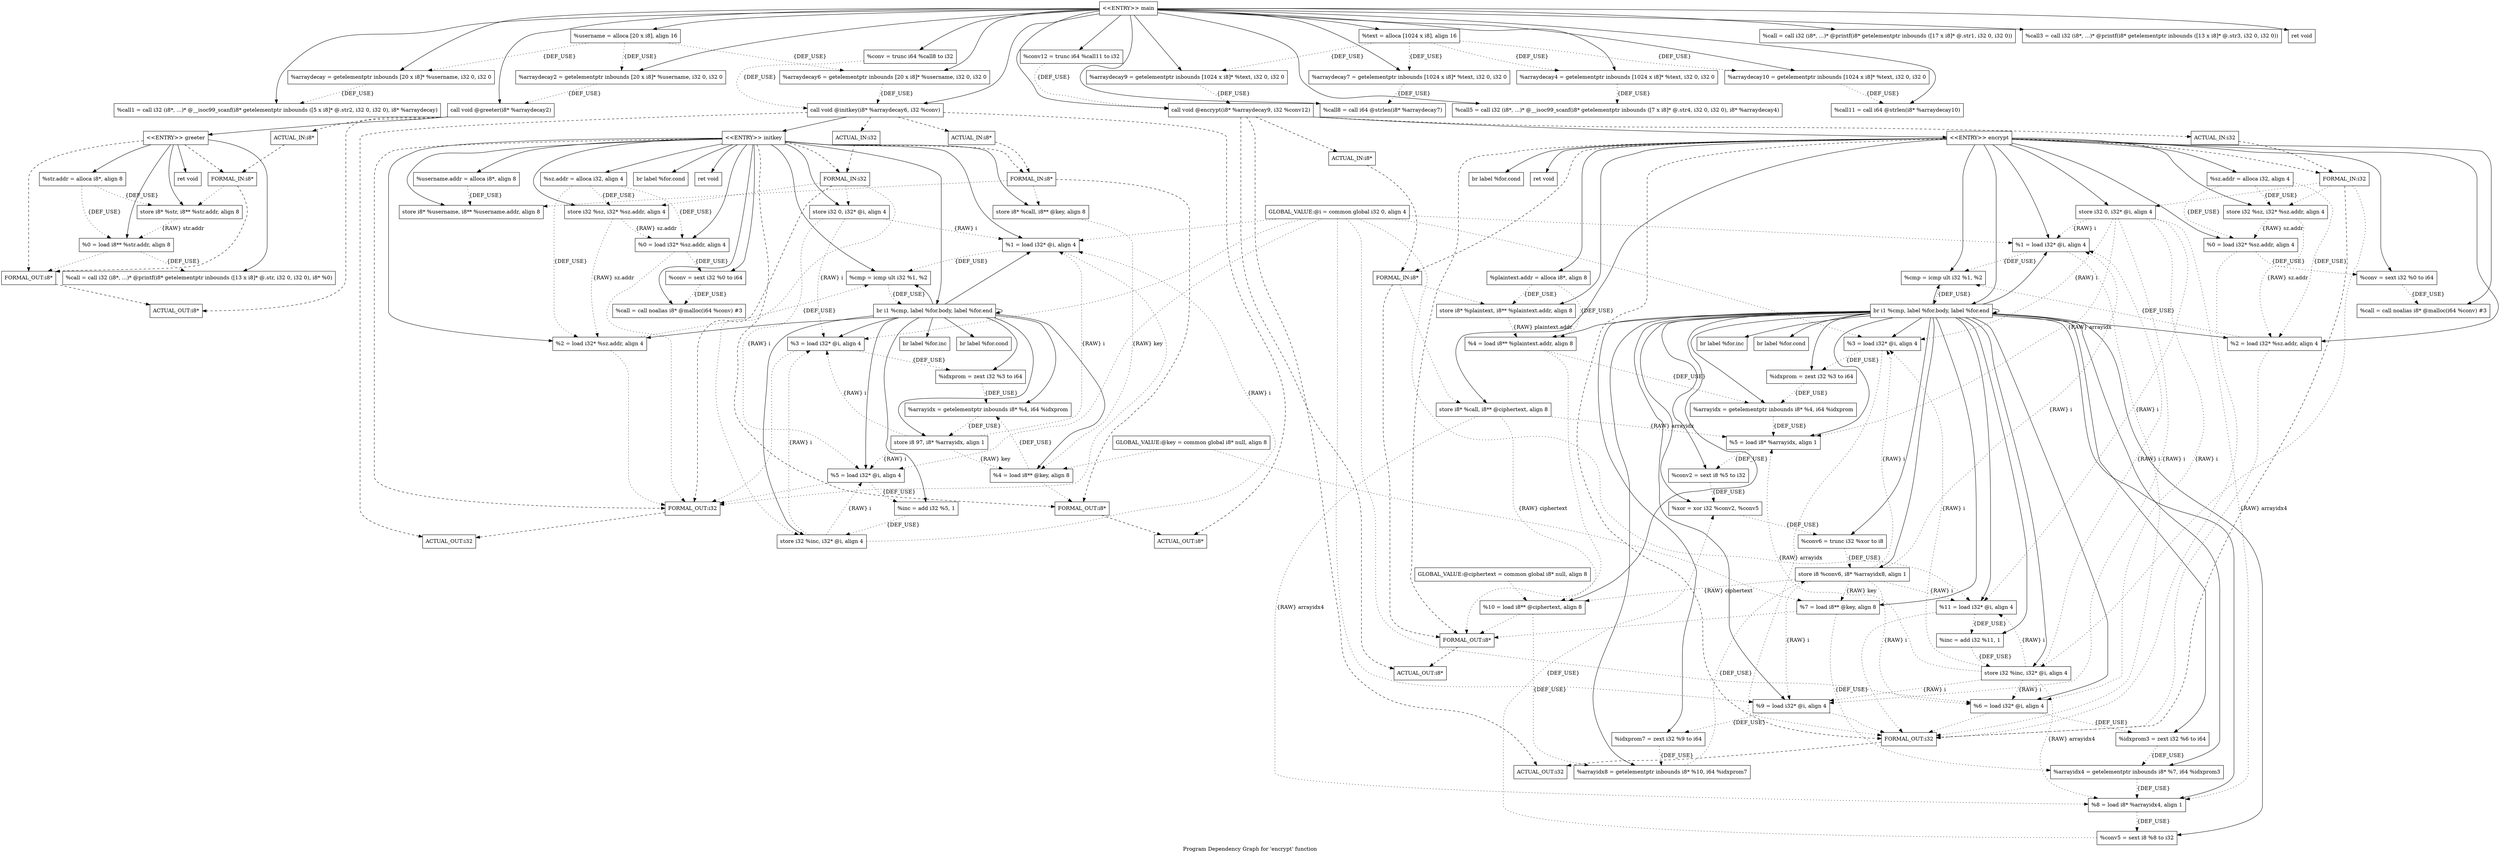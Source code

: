 digraph "Program Dependency Graph for 'encrypt' function" {
	label="Program Dependency Graph for 'encrypt' function";

	Node0x34c9e90 [shape=record,label="{  %str.addr = alloca i8*, align 8}"];
	Node0x34c9e90 -> Node0x34c9f00[style=dotted,label = "{DEF_USE}" ];
	Node0x34c9e90 -> Node0x34c9f70[style=dotted,label = "{DEF_USE}" ];
	Node0x34c9f00 [shape=record,label="{  store i8* %str, i8** %str.addr, align 8}"];
	Node0x34c9f00 -> Node0x34c9f70[style=dotted,label = "{RAW} str.addr"];
	Node0x34c9f70 [shape=record,label="{  %0 = load i8** %str.addr, align 8}"];
	Node0x34c9f70 -> Node0x34ca040[style=dotted,label = "{DEF_USE}" ];
	Node0x34c9f70 -> Node0x34ddb50[style=dotted];
	Node0x34ca040 [shape=record,label="{  %call = call i32 (i8*, ...)* @printf(i8* getelementptr inbounds ([13 x i8]* @.str, i32 0, i32 0), i8* %0)}"];
	Node0x34ca0b0 [shape=record,label="{\<\<ENTRY\>\> greeter}"];
	Node0x34ca0b0 -> Node0x34c9e90;
	Node0x34ca0b0 -> Node0x34c9f00;
	Node0x34ca0b0 -> Node0x34c9f70;
	Node0x34ca0b0 -> Node0x34ca040;
	Node0x34ca0b0 -> Node0x34c9fe0;
	Node0x34ca0b0 -> Node0x34ddae0[style=dashed];
	Node0x34ca0b0 -> Node0x34ddb50[style=dashed];
	Node0x34c9fe0 [shape=record,label="{  ret void}"];
	Node0x34cee40 [shape=record,label="{  %username.addr = alloca i8*, align 8}"];
	Node0x34cee40 -> Node0x34ceeb0[style=dotted,label = "{DEF_USE}" ];
	Node0x34ceeb0 [shape=record,label="{  store i8* %username, i8** %username.addr, align 8}"];
	Node0x34cef20 [shape=record,label="{GLOBAL_VALUE:@i = common global i32 0, align 4}"];
	Node0x34cef20 -> Node0x34cf020[style=dotted];
	Node0x34cef20 -> Node0x34cf090[style=dotted];
	Node0x34cef20 -> Node0x34cf210[style=dotted];
	Node0x34cef20 -> Node0x34d78d0[style=dotted];
	Node0x34cef20 -> Node0x34d7940[style=dotted];
	Node0x34cef20 -> Node0x34d7ae0[style=dotted];
	Node0x34cef20 -> Node0x34d7bf0[style=dotted];
	Node0x34cef20 -> Node0x34d7d40[style=dotted];
	Node0x34cf020 [shape=record,label="{  %1 = load i32* @i, align 4}"];
	Node0x34cf020 -> Node0x34cf6a0[style=dotted,label = "{DEF_USE}" ];
	Node0x34cf020 -> Node0x34df0a0[style=dotted];
	Node0x34cf090 [shape=record,label="{  %3 = load i32* @i, align 4}"];
	Node0x34cf090 -> Node0x34cf7e0[style=dotted,label = "{DEF_USE}" ];
	Node0x34cf090 -> Node0x34df0a0[style=dotted];
	Node0x34cf130 [shape=record,label="{GLOBAL_VALUE:@key = common global i8* null, align 8}"];
	Node0x34cf130 -> Node0x34cf1a0[style=dotted];
	Node0x34cf130 -> Node0x34d7b50[style=dotted];
	Node0x34cf1a0 [shape=record,label="{  %4 = load i8** @key, align 8}"];
	Node0x34cf1a0 -> Node0x34cf930[style=dotted,label = "{DEF_USE}" ];
	Node0x34cf1a0 -> Node0x34dee20[style=dotted];
	Node0x34cf210 [shape=record,label="{  %5 = load i32* @i, align 4}"];
	Node0x34cf210 -> Node0x34cfb20[style=dotted,label = "{DEF_USE}" ];
	Node0x34cf210 -> Node0x34df0a0[style=dotted];
	Node0x34cf100 [shape=record,label="{  %sz.addr = alloca i32, align 4}"];
	Node0x34cf100 -> Node0x34cf2c0[style=dotted,label = "{DEF_USE}" ];
	Node0x34cf100 -> Node0x34cf330[style=dotted,label = "{DEF_USE}" ];
	Node0x34cf100 -> Node0x34cefc0[style=dotted,label = "{DEF_USE}" ];
	Node0x34cf2c0 [shape=record,label="{  store i32 %sz, i32* %sz.addr, align 4}"];
	Node0x34cf2c0 -> Node0x34cf330[style=dotted,label = "{RAW} sz.addr"];
	Node0x34cf2c0 -> Node0x34cefc0[style=dotted,label = "{RAW} sz.addr"];
	Node0x34cf330 [shape=record,label="{  %0 = load i32* %sz.addr, align 4}"];
	Node0x34cf330 -> Node0x34ceff0[style=dotted,label = "{DEF_USE}" ];
	Node0x34cf330 -> Node0x34df0a0[style=dotted];
	Node0x34cefc0 [shape=record,label="{  %2 = load i32* %sz.addr, align 4}"];
	Node0x34cefc0 -> Node0x34cf6a0[style=dotted,label = "{DEF_USE}" ];
	Node0x34cefc0 -> Node0x34df0a0[style=dotted];
	Node0x34ceff0 [shape=record,label="{  %conv = sext i32 %0 to i64}"];
	Node0x34ceff0 -> Node0x34cf530[style=dotted,label = "{DEF_USE}" ];
	Node0x34cf530 [shape=record,label="{  %call = call noalias i8* @malloc(i64 %conv) #3}"];
	Node0x34cf5a0 [shape=record,label="{  store i8* %call, i8** @key, align 8}"];
	Node0x34cf5a0 -> Node0x34cf1a0[style=dotted,label = "{RAW} key"];
	Node0x34cf610 [shape=record,label="{  store i32 0, i32* @i, align 4}"];
	Node0x34cf610 -> Node0x34cf020[style=dotted,label = "{RAW} i"];
	Node0x34cf610 -> Node0x34cf090[style=dotted,label = "{RAW} i"];
	Node0x34cf610 -> Node0x34cf210[style=dotted,label = "{RAW} i"];
	Node0x34cf6a0 [shape=record,label="{  %cmp = icmp ult i32 %1, %2}"];
	Node0x34cf6a0 -> Node0x34cf730[style=dotted,label = "{DEF_USE}" ];
	Node0x34cf730 [shape=record,label="{  br i1 %cmp, label %for.body, label %for.end}"];
	Node0x34cf730 -> Node0x34cf020;
	Node0x34cf730 -> Node0x34cefc0;
	Node0x34cf730 -> Node0x34cf6a0;
	Node0x34cf730 -> Node0x34cf730;
	Node0x34cf730 -> Node0x34cf090;
	Node0x34cf730 -> Node0x34cf7e0;
	Node0x34cf730 -> Node0x34cf1a0;
	Node0x34cf730 -> Node0x34cf930;
	Node0x34cf730 -> Node0x34cf9a0;
	Node0x34cf730 -> Node0x34cf860;
	Node0x34cf730 -> Node0x34cf210;
	Node0x34cf730 -> Node0x34cfb20;
	Node0x34cf730 -> Node0x34cfb90;
	Node0x34cf730 -> Node0x34cfc00;
	Node0x34cf7e0 [shape=record,label="{  %idxprom = zext i32 %3 to i64}"];
	Node0x34cf7e0 -> Node0x34cf930[style=dotted,label = "{DEF_USE}" ];
	Node0x34cf930 [shape=record,label="{  %arrayidx = getelementptr inbounds i8* %4, i64 %idxprom}"];
	Node0x34cf930 -> Node0x34cf9a0[style=dotted,label = "{DEF_USE}" ];
	Node0x34cf9a0 [shape=record,label="{  store i8 97, i8* %arrayidx, align 1}"];
	Node0x34cf9a0 -> Node0x34cf020[style=dotted,label = "{RAW} i"];
	Node0x34cf9a0 -> Node0x34cf090[style=dotted,label = "{RAW} i"];
	Node0x34cf9a0 -> Node0x34cf1a0[style=dotted,label = "{RAW} key"];
	Node0x34cf9a0 -> Node0x34cf210[style=dotted,label = "{RAW} i"];
	Node0x34cf860 [shape=record,label="{  br label %for.inc}"];
	Node0x34cfb20 [shape=record,label="{  %inc = add i32 %5, 1}"];
	Node0x34cfb20 -> Node0x34cfb90[style=dotted,label = "{DEF_USE}" ];
	Node0x34cfb90 [shape=record,label="{  store i32 %inc, i32* @i, align 4}"];
	Node0x34cfb90 -> Node0x34cf020[style=dotted,label = "{RAW} i"];
	Node0x34cfb90 -> Node0x34cf090[style=dotted,label = "{RAW} i"];
	Node0x34cfb90 -> Node0x34cf210[style=dotted,label = "{RAW} i"];
	Node0x34cfc00 [shape=record,label="{  br label %for.cond}"];
	Node0x34cfcd0 [shape=record,label="{\<\<ENTRY\>\> initkey}"];
	Node0x34cfcd0 -> Node0x34cee40;
	Node0x34cfcd0 -> Node0x34cf100;
	Node0x34cfcd0 -> Node0x34ceeb0;
	Node0x34cfcd0 -> Node0x34cf2c0;
	Node0x34cfcd0 -> Node0x34cf330;
	Node0x34cfcd0 -> Node0x34ceff0;
	Node0x34cfcd0 -> Node0x34cf530;
	Node0x34cfcd0 -> Node0x34cf5a0;
	Node0x34cfcd0 -> Node0x34cf610;
	Node0x34cfcd0 -> Node0x34cfdd0;
	Node0x34cfcd0 -> Node0x34cf020;
	Node0x34cfcd0 -> Node0x34cefc0;
	Node0x34cfcd0 -> Node0x34cf6a0;
	Node0x34cfcd0 -> Node0x34cf730;
	Node0x34cfcd0 -> Node0x34cfe90;
	Node0x34cfcd0 -> Node0x34dedb0[style=dashed];
	Node0x34cfcd0 -> Node0x34dee20[style=dashed];
	Node0x34cfcd0 -> Node0x34cff80[style=dashed];
	Node0x34cfcd0 -> Node0x34df0a0[style=dashed];
	Node0x34cfdd0 [shape=record,label="{  br label %for.cond}"];
	Node0x34cfe90 [shape=record,label="{  ret void}"];
	Node0x34d77f0 [shape=record,label="{  %plaintext.addr = alloca i8*, align 8}"];
	Node0x34d77f0 -> Node0x34d7860[style=dotted,label = "{DEF_USE}" ];
	Node0x34d77f0 -> Node0x34d7a40[style=dotted,label = "{DEF_USE}" ];
	Node0x34d7860 [shape=record,label="{  store i8* %plaintext, i8** %plaintext.addr, align 8}"];
	Node0x34d7860 -> Node0x34d7a40[style=dotted,label = "{RAW} plaintext.addr"];
	Node0x34d78d0 [shape=record,label="{  %1 = load i32* @i, align 4}"];
	Node0x34d78d0 -> Node0x34d8290[style=dotted,label = "{DEF_USE}" ];
	Node0x34d78d0 -> Node0x34e0a10[style=dotted];
	Node0x34d7940 [shape=record,label="{  %3 = load i32* @i, align 4}"];
	Node0x34d7940 -> Node0x34d8490[style=dotted,label = "{DEF_USE}" ];
	Node0x34d7940 -> Node0x34e0a10[style=dotted];
	Node0x34d7a40 [shape=record,label="{  %4 = load i8** %plaintext.addr, align 8}"];
	Node0x34d7a40 -> Node0x34d8590[style=dotted,label = "{DEF_USE}" ];
	Node0x34d7a40 -> Node0x34e0720[style=dotted];
	Node0x34d7ae0 [shape=record,label="{  %6 = load i32* @i, align 4}"];
	Node0x34d7ae0 -> Node0x34d8710[style=dotted,label = "{DEF_USE}" ];
	Node0x34d7ae0 -> Node0x34e0a10[style=dotted];
	Node0x34d7b50 [shape=record,label="{  %7 = load i8** @key, align 8}"];
	Node0x34d7b50 -> Node0x34d8780[style=dotted,label = "{DEF_USE}" ];
	Node0x34d7b50 -> Node0x34e0720[style=dotted];
	Node0x34d7bf0 [shape=record,label="{  %9 = load i32* @i, align 4}"];
	Node0x34d7bf0 -> Node0x34d82c0[style=dotted,label = "{DEF_USE}" ];
	Node0x34d7bf0 -> Node0x34e0a10[style=dotted];
	Node0x34d7c60 [shape=record,label="{GLOBAL_VALUE:@ciphertext = common global i8* null, align 8}"];
	Node0x34d7c60 -> Node0x34d7cd0[style=dotted];
	Node0x34d7cd0 [shape=record,label="{  %10 = load i8** @ciphertext, align 8}"];
	Node0x34d7cd0 -> Node0x34d86b0[style=dotted,label = "{DEF_USE}" ];
	Node0x34d7cd0 -> Node0x34e0720[style=dotted];
	Node0x34d7d40 [shape=record,label="{  %11 = load i32* @i, align 4}"];
	Node0x34d7d40 -> Node0x34d00e0[style=dotted,label = "{DEF_USE}" ];
	Node0x34d7d40 -> Node0x34e0a10[style=dotted];
	Node0x34d7db0 [shape=record,label="{  %sz.addr = alloca i32, align 4}"];
	Node0x34d7db0 -> Node0x34d7e20[style=dotted,label = "{DEF_USE}" ];
	Node0x34d7db0 -> Node0x34d7e90[style=dotted,label = "{DEF_USE}" ];
	Node0x34d7db0 -> Node0x34d7f30[style=dotted,label = "{DEF_USE}" ];
	Node0x34d7e20 [shape=record,label="{  store i32 %sz, i32* %sz.addr, align 4}"];
	Node0x34d7e20 -> Node0x34d7e90[style=dotted,label = "{RAW} sz.addr"];
	Node0x34d7e20 -> Node0x34d7f30[style=dotted,label = "{RAW} sz.addr"];
	Node0x34d7e90 [shape=record,label="{  %0 = load i32* %sz.addr, align 4}"];
	Node0x34d7e90 -> Node0x34d7fa0[style=dotted,label = "{DEF_USE}" ];
	Node0x34d7e90 -> Node0x34e0a10[style=dotted];
	Node0x34d7f30 [shape=record,label="{  %2 = load i32* %sz.addr, align 4}"];
	Node0x34d7f30 -> Node0x34d8290[style=dotted,label = "{DEF_USE}" ];
	Node0x34d7f30 -> Node0x34e0a10[style=dotted];
	Node0x34d7fa0 [shape=record,label="{  %conv = sext i32 %0 to i64}"];
	Node0x34d7fa0 -> Node0x34d8010[style=dotted,label = "{DEF_USE}" ];
	Node0x34d8010 [shape=record,label="{  %call = call noalias i8* @malloc(i64 %conv) #3}"];
	Node0x34d8080 [shape=record,label="{  store i8* %call, i8** @ciphertext, align 8}"];
	Node0x34d8080 -> Node0x34d80f0[style=dotted,label = "{RAW} arrayidx"];
	Node0x34d8080 -> Node0x34d8160[style=dotted,label = "{RAW} arrayidx4"];
	Node0x34d8080 -> Node0x34d7cd0[style=dotted,label = "{RAW} ciphertext"];
	Node0x34d80f0 [shape=record,label="{  %5 = load i8* %arrayidx, align 1}"];
	Node0x34d80f0 -> Node0x34d84c0[style=dotted,label = "{DEF_USE}" ];
	Node0x34d8160 [shape=record,label="{  %8 = load i8* %arrayidx4, align 1}"];
	Node0x34d8160 -> Node0x34d87f0[style=dotted,label = "{DEF_USE}" ];
	Node0x34d81d0 [shape=record,label="{  store i32 0, i32* @i, align 4}"];
	Node0x34d81d0 -> Node0x34d78d0[style=dotted,label = "{RAW} i"];
	Node0x34d81d0 -> Node0x34d7940[style=dotted,label = "{RAW} i"];
	Node0x34d81d0 -> Node0x34d80f0[style=dotted,label = "{RAW} arrayidx"];
	Node0x34d81d0 -> Node0x34d7ae0[style=dotted,label = "{RAW} i"];
	Node0x34d81d0 -> Node0x34d8160[style=dotted,label = "{RAW} arrayidx4"];
	Node0x34d81d0 -> Node0x34d7bf0[style=dotted,label = "{RAW} i"];
	Node0x34d81d0 -> Node0x34d7d40[style=dotted,label = "{RAW} i"];
	Node0x34d8290 [shape=record,label="{  %cmp = icmp ult i32 %1, %2}"];
	Node0x34d8290 -> Node0x34d83e0[style=dotted,label = "{DEF_USE}" ];
	Node0x34d83e0 [shape=record,label="{  br i1 %cmp, label %for.body, label %for.end}"];
	Node0x34d83e0 -> Node0x34d78d0;
	Node0x34d83e0 -> Node0x34d7f30;
	Node0x34d83e0 -> Node0x34d8290;
	Node0x34d83e0 -> Node0x34d83e0;
	Node0x34d83e0 -> Node0x34d7940;
	Node0x34d83e0 -> Node0x34d8490;
	Node0x34d83e0 -> Node0x34d7a40;
	Node0x34d83e0 -> Node0x34d8590;
	Node0x34d83e0 -> Node0x34d80f0;
	Node0x34d83e0 -> Node0x34d84c0;
	Node0x34d83e0 -> Node0x34d7ae0;
	Node0x34d83e0 -> Node0x34d8710;
	Node0x34d83e0 -> Node0x34d7b50;
	Node0x34d83e0 -> Node0x34d8780;
	Node0x34d83e0 -> Node0x34d8160;
	Node0x34d83e0 -> Node0x34d87f0;
	Node0x34d83e0 -> Node0x34d8860;
	Node0x34d83e0 -> Node0x34d8600;
	Node0x34d83e0 -> Node0x34d7bf0;
	Node0x34d83e0 -> Node0x34d82c0;
	Node0x34d83e0 -> Node0x34d7cd0;
	Node0x34d83e0 -> Node0x34d86b0;
	Node0x34d83e0 -> Node0x34d86e0;
	Node0x34d83e0 -> Node0x34d0070;
	Node0x34d83e0 -> Node0x34d7d40;
	Node0x34d83e0 -> Node0x34d00e0;
	Node0x34d83e0 -> Node0x34d0150;
	Node0x34d83e0 -> Node0x34d01c0;
	Node0x34d8490 [shape=record,label="{  %idxprom = zext i32 %3 to i64}"];
	Node0x34d8490 -> Node0x34d8590[style=dotted,label = "{DEF_USE}" ];
	Node0x34d8590 [shape=record,label="{  %arrayidx = getelementptr inbounds i8* %4, i64 %idxprom}"];
	Node0x34d8590 -> Node0x34d80f0[style=dotted,label = "{DEF_USE}" ];
	Node0x34d84c0 [shape=record,label="{  %conv2 = sext i8 %5 to i32}"];
	Node0x34d84c0 -> Node0x34d8860[style=dotted,label = "{DEF_USE}" ];
	Node0x34d8710 [shape=record,label="{  %idxprom3 = zext i32 %6 to i64}"];
	Node0x34d8710 -> Node0x34d8780[style=dotted,label = "{DEF_USE}" ];
	Node0x34d8780 [shape=record,label="{  %arrayidx4 = getelementptr inbounds i8* %7, i64 %idxprom3}"];
	Node0x34d8780 -> Node0x34d8160[style=dotted,label = "{DEF_USE}" ];
	Node0x34d87f0 [shape=record,label="{  %conv5 = sext i8 %8 to i32}"];
	Node0x34d87f0 -> Node0x34d8860[style=dotted,label = "{DEF_USE}" ];
	Node0x34d8860 [shape=record,label="{  %xor = xor i32 %conv2, %conv5}"];
	Node0x34d8860 -> Node0x34d8600[style=dotted,label = "{DEF_USE}" ];
	Node0x34d8600 [shape=record,label="{  %conv6 = trunc i32 %xor to i8}"];
	Node0x34d8600 -> Node0x34d86e0[style=dotted,label = "{DEF_USE}" ];
	Node0x34d82c0 [shape=record,label="{  %idxprom7 = zext i32 %9 to i64}"];
	Node0x34d82c0 -> Node0x34d86b0[style=dotted,label = "{DEF_USE}" ];
	Node0x34d86b0 [shape=record,label="{  %arrayidx8 = getelementptr inbounds i8* %10, i64 %idxprom7}"];
	Node0x34d86b0 -> Node0x34d86e0[style=dotted,label = "{DEF_USE}" ];
	Node0x34d86e0 [shape=record,label="{  store i8 %conv6, i8* %arrayidx8, align 1}"];
	Node0x34d86e0 -> Node0x34d78d0[style=dotted,label = "{RAW} i"];
	Node0x34d86e0 -> Node0x34d7940[style=dotted,label = "{RAW} i"];
	Node0x34d86e0 -> Node0x34d7ae0[style=dotted,label = "{RAW} i"];
	Node0x34d86e0 -> Node0x34d7b50[style=dotted,label = "{RAW} key"];
	Node0x34d86e0 -> Node0x34d7bf0[style=dotted,label = "{RAW} i"];
	Node0x34d86e0 -> Node0x34d7cd0[style=dotted,label = "{RAW} ciphertext"];
	Node0x34d86e0 -> Node0x34d7d40[style=dotted,label = "{RAW} i"];
	Node0x34d0070 [shape=record,label="{  br label %for.inc}"];
	Node0x34d00e0 [shape=record,label="{  %inc = add i32 %11, 1}"];
	Node0x34d00e0 -> Node0x34d0150[style=dotted,label = "{DEF_USE}" ];
	Node0x34d0150 [shape=record,label="{  store i32 %inc, i32* @i, align 4}"];
	Node0x34d0150 -> Node0x34d78d0[style=dotted,label = "{RAW} i"];
	Node0x34d0150 -> Node0x34d7940[style=dotted,label = "{RAW} i"];
	Node0x34d0150 -> Node0x34d80f0[style=dotted,label = "{RAW} arrayidx"];
	Node0x34d0150 -> Node0x34d7ae0[style=dotted,label = "{RAW} i"];
	Node0x34d0150 -> Node0x34d8160[style=dotted,label = "{RAW} arrayidx4"];
	Node0x34d0150 -> Node0x34d7bf0[style=dotted,label = "{RAW} i"];
	Node0x34d0150 -> Node0x34d7d40[style=dotted,label = "{RAW} i"];
	Node0x34d01c0 [shape=record,label="{  br label %for.cond}"];
	Node0x34d9130 [shape=record,label="{\<\<ENTRY\>\> encrypt}"];
	Node0x34d9130 -> Node0x34d77f0;
	Node0x34d9130 -> Node0x34d7db0;
	Node0x34d9130 -> Node0x34d7860;
	Node0x34d9130 -> Node0x34d7e20;
	Node0x34d9130 -> Node0x34d7e90;
	Node0x34d9130 -> Node0x34d7fa0;
	Node0x34d9130 -> Node0x34d8010;
	Node0x34d9130 -> Node0x34d8080;
	Node0x34d9130 -> Node0x34d81d0;
	Node0x34d9130 -> Node0x34d9350;
	Node0x34d9130 -> Node0x34d78d0;
	Node0x34d9130 -> Node0x34d7f30;
	Node0x34d9130 -> Node0x34d8290;
	Node0x34d9130 -> Node0x34d83e0;
	Node0x34d9130 -> Node0x34d93c0;
	Node0x34d9130 -> Node0x34e06b0[style=dashed];
	Node0x34d9130 -> Node0x34e0720[style=dashed];
	Node0x34d9130 -> Node0x34e09a0[style=dashed];
	Node0x34d9130 -> Node0x34e0a10[style=dashed];
	Node0x34d9350 [shape=record,label="{  br label %for.cond}"];
	Node0x34d93c0 [shape=record,label="{  ret void}"];
	Node0x34dd040 [shape=record,label="{  %username = alloca [20 x i8], align 16}"];
	Node0x34dd040 -> Node0x34dd0b0[style=dotted,label = "{DEF_USE}" ];
	Node0x34dd040 -> Node0x34dd120[style=dotted,label = "{DEF_USE}" ];
	Node0x34dd040 -> Node0x34dd1c0[style=dotted,label = "{DEF_USE}" ];
	Node0x34dd0b0 [shape=record,label="{  %arraydecay = getelementptr inbounds [20 x i8]* %username, i32 0, i32 0}"];
	Node0x34dd0b0 -> Node0x34dd480[style=dotted,label = "{DEF_USE}" ];
	Node0x34dd120 [shape=record,label="{  %arraydecay2 = getelementptr inbounds [20 x i8]* %username, i32 0, i32 0}"];
	Node0x34dd120 -> Node0x34dd4f0[style=dotted,label = "{DEF_USE}" ];
	Node0x34dd1c0 [shape=record,label="{  %arraydecay6 = getelementptr inbounds [20 x i8]* %username, i32 0, i32 0}"];
	Node0x34dd1c0 -> Node0x34de0c0[style=dotted,label = "{DEF_USE}" ];
	Node0x34dd190 [shape=record,label="{  %text = alloca [1024 x i8], align 16}"];
	Node0x34dd190 -> Node0x34dd270[style=dotted,label = "{DEF_USE}" ];
	Node0x34dd190 -> Node0x34dd2e0[style=dotted,label = "{DEF_USE}" ];
	Node0x34dd190 -> Node0x34dd380[style=dotted,label = "{DEF_USE}" ];
	Node0x34dd190 -> Node0x34dd350[style=dotted,label = "{DEF_USE}" ];
	Node0x34dd270 [shape=record,label="{  %arraydecay4 = getelementptr inbounds [1024 x i8]* %text, i32 0, i32 0}"];
	Node0x34dd270 -> Node0x34ddf70[style=dotted,label = "{DEF_USE}" ];
	Node0x34dd2e0 [shape=record,label="{  %arraydecay7 = getelementptr inbounds [1024 x i8]* %text, i32 0, i32 0}"];
	Node0x34dd2e0 -> Node0x34de150[style=dotted,label = "{DEF_USE}" ];
	Node0x34dd380 [shape=record,label="{  %arraydecay9 = getelementptr inbounds [1024 x i8]* %text, i32 0, i32 0}"];
	Node0x34dd380 -> Node0x34dfac0[style=dotted,label = "{DEF_USE}" ];
	Node0x34dd350 [shape=record,label="{  %arraydecay10 = getelementptr inbounds [1024 x i8]* %text, i32 0, i32 0}"];
	Node0x34dd350 -> Node0x34dfb30[style=dotted,label = "{DEF_USE}" ];
	Node0x34dd480 [shape=record,label="{  %call1 = call i32 (i8*, ...)* @__isoc99_scanf(i8* getelementptr inbounds ([5 x i8]* @.str2, i32 0, i32 0), i8* %arraydecay)}"];
	Node0x34dd4f0 [shape=record,label="{  call void @greeter(i8* %arraydecay2)}"];
	Node0x34dd4f0 -> Node0x34ca0b0;
	Node0x34dd4f0 -> Node0x34ddf00[style=dashed];
	Node0x34dd4f0 -> Node0x34ddfa0[style=dashed];
	Node0x34ddae0 [shape=record,label="{FORMAL_IN:i8*}"];
	Node0x34ddae0 -> Node0x34ddb50[style=dashed];
	Node0x34ddae0 -> Node0x34c9f00[style=dotted];
	Node0x34ddb50 [shape=record,label="{FORMAL_OUT:i8*}"];
	Node0x34ddb50 -> Node0x34ddfa0[style=dashed];
	Node0x34ddf00 [shape=record,label="{ACTUAL_IN:i8*}"];
	Node0x34ddf00 -> Node0x34ddae0[style=dashed];
	Node0x34ddfa0 [shape=record,label="{ACTUAL_OUT:i8*}"];
	Node0x34ddf70 [shape=record,label="{  %call5 = call i32 (i8*, ...)* @__isoc99_scanf(i8* getelementptr inbounds ([7 x i8]* @.str4, i32 0, i32 0), i8* %arraydecay4)}"];
	Node0x34de0c0 [shape=record,label="{  call void @initkey(i8* %arraydecay6, i32 %conv)}"];
	Node0x34de0c0 -> Node0x34cfcd0;
	Node0x34de0c0 -> Node0x34df7d0[style=dashed];
	Node0x34de0c0 -> Node0x34df870[style=dashed];
	Node0x34de0c0 -> Node0x34df840[style=dashed];
	Node0x34de0c0 -> Node0x34df970[style=dashed];
	Node0x34de150 [shape=record,label="{  %call8 = call i64 @strlen(i8* %arraydecay7)}"];
	Node0x34de1e0 [shape=record,label="{  %conv = trunc i64 %call8 to i32}"];
	Node0x34de1e0 -> Node0x34de0c0[style=dotted,label = "{DEF_USE}" ];
	Node0x34dedb0 [shape=record,label="{FORMAL_IN:i8*}"];
	Node0x34dedb0 -> Node0x34dee20[style=dashed];
	Node0x34dedb0 -> Node0x34ceeb0[style=dotted];
	Node0x34dedb0 -> Node0x34cf5a0[style=dotted];
	Node0x34dee20 [shape=record,label="{FORMAL_OUT:i8*}"];
	Node0x34dee20 -> Node0x34df870[style=dashed];
	Node0x34cff80 [shape=record,label="{FORMAL_IN:i32}"];
	Node0x34cff80 -> Node0x34df0a0[style=dashed];
	Node0x34cff80 -> Node0x34cf2c0[style=dotted];
	Node0x34cff80 -> Node0x34cf610[style=dotted];
	Node0x34cff80 -> Node0x34cfb90[style=dotted];
	Node0x34df0a0 [shape=record,label="{FORMAL_OUT:i32}"];
	Node0x34df0a0 -> Node0x34df970[style=dashed];
	Node0x34df7d0 [shape=record,label="{ACTUAL_IN:i8*}"];
	Node0x34df7d0 -> Node0x34dedb0[style=dashed];
	Node0x34df870 [shape=record,label="{ACTUAL_OUT:i8*}"];
	Node0x34df840 [shape=record,label="{ACTUAL_IN:i32}"];
	Node0x34df840 -> Node0x34cff80[style=dashed];
	Node0x34df970 [shape=record,label="{ACTUAL_OUT:i32}"];
	Node0x34dfac0 [shape=record,label="{  call void @encrypt(i8* %arraydecay9, i32 %conv12)}"];
	Node0x34dfac0 -> Node0x34d9130;
	Node0x34dfac0 -> Node0x34e11a0[style=dashed];
	Node0x34dfac0 -> Node0x34e1240[style=dashed];
	Node0x34dfac0 -> Node0x34e1210[style=dashed];
	Node0x34dfac0 -> Node0x34e1340[style=dashed];
	Node0x34dfb30 [shape=record,label="{  %call11 = call i64 @strlen(i8* %arraydecay10)}"];
	Node0x34dfba0 [shape=record,label="{  %conv12 = trunc i64 %call11 to i32}"];
	Node0x34dfba0 -> Node0x34dfac0[style=dotted,label = "{DEF_USE}" ];
	Node0x34e06b0 [shape=record,label="{FORMAL_IN:i8*}"];
	Node0x34e06b0 -> Node0x34e0720[style=dashed];
	Node0x34e06b0 -> Node0x34d7860[style=dotted];
	Node0x34e06b0 -> Node0x34d8080[style=dotted];
	Node0x34e0720 [shape=record,label="{FORMAL_OUT:i8*}"];
	Node0x34e0720 -> Node0x34e1240[style=dashed];
	Node0x34e09a0 [shape=record,label="{FORMAL_IN:i32}"];
	Node0x34e09a0 -> Node0x34e0a10[style=dashed];
	Node0x34e09a0 -> Node0x34d7e20[style=dotted];
	Node0x34e09a0 -> Node0x34d81d0[style=dotted];
	Node0x34e09a0 -> Node0x34d0150[style=dotted];
	Node0x34e0a10 [shape=record,label="{FORMAL_OUT:i32}"];
	Node0x34e0a10 -> Node0x34e1340[style=dashed];
	Node0x34e11a0 [shape=record,label="{ACTUAL_IN:i8*}"];
	Node0x34e11a0 -> Node0x34e06b0[style=dashed];
	Node0x34e1240 [shape=record,label="{ACTUAL_OUT:i8*}"];
	Node0x34e1210 [shape=record,label="{ACTUAL_IN:i32}"];
	Node0x34e1210 -> Node0x34e09a0[style=dashed];
	Node0x34e1340 [shape=record,label="{ACTUAL_OUT:i32}"];
	Node0x34e1440 [shape=record,label="{\<\<ENTRY\>\> main}"];
	Node0x34e1440 -> Node0x34dd040;
	Node0x34e1440 -> Node0x34dd190;
	Node0x34e1440 -> Node0x34e14e0;
	Node0x34e1440 -> Node0x34dd0b0;
	Node0x34e1440 -> Node0x34dd480;
	Node0x34e1440 -> Node0x34dd120;
	Node0x34e1440 -> Node0x34dd4f0;
	Node0x34e1440 -> Node0x34e14b0;
	Node0x34e1440 -> Node0x34dd270;
	Node0x34e1440 -> Node0x34ddf70;
	Node0x34e1440 -> Node0x34dd1c0;
	Node0x34e1440 -> Node0x34dd2e0;
	Node0x34e1440 -> Node0x34de150;
	Node0x34e1440 -> Node0x34de1e0;
	Node0x34e1440 -> Node0x34de0c0;
	Node0x34e1440 -> Node0x34dd380;
	Node0x34e1440 -> Node0x34dd350;
	Node0x34e1440 -> Node0x34dfb30;
	Node0x34e1440 -> Node0x34dfba0;
	Node0x34e1440 -> Node0x34dfac0;
	Node0x34e1440 -> Node0x34e1550;
	Node0x34e14e0 [shape=record,label="{  %call = call i32 (i8*, ...)* @printf(i8* getelementptr inbounds ([17 x i8]* @.str1, i32 0, i32 0))}"];
	Node0x34e14b0 [shape=record,label="{  %call3 = call i32 (i8*, ...)* @printf(i8* getelementptr inbounds ([13 x i8]* @.str3, i32 0, i32 0))}"];
	Node0x34e1550 [shape=record,label="{  ret void}"];
}
